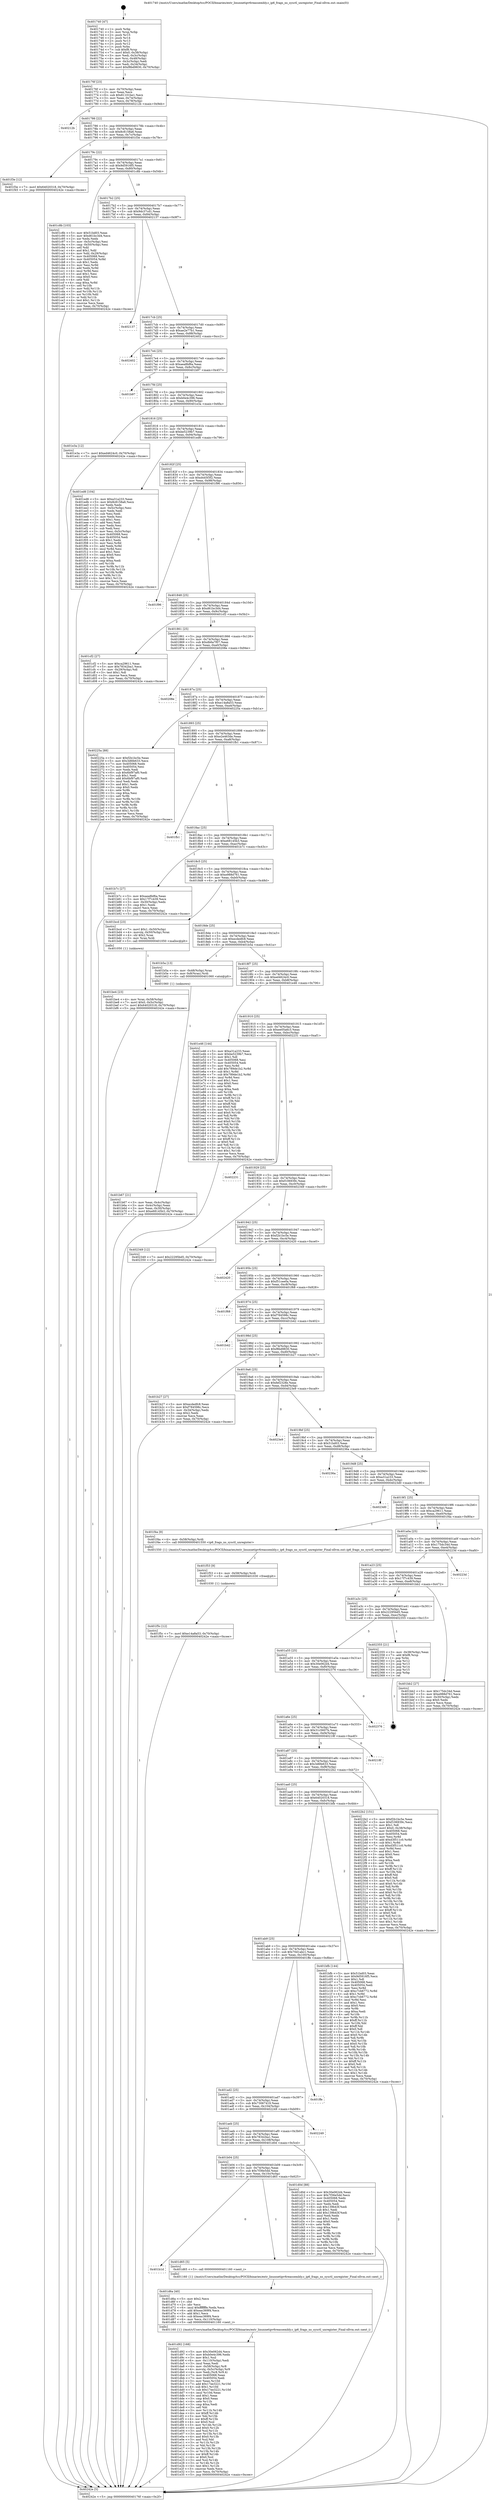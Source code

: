 digraph "0x401740" {
  label = "0x401740 (/mnt/c/Users/mathe/Desktop/tcc/POCII/binaries/extr_linuxnetipv6reassembly.c_ip6_frags_ns_sysctl_unregister_Final-ollvm.out::main(0))"
  labelloc = "t"
  node[shape=record]

  Entry [label="",width=0.3,height=0.3,shape=circle,fillcolor=black,style=filled]
  "0x40176f" [label="{
     0x40176f [23]\l
     | [instrs]\l
     &nbsp;&nbsp;0x40176f \<+3\>: mov -0x70(%rbp),%eax\l
     &nbsp;&nbsp;0x401772 \<+2\>: mov %eax,%ecx\l
     &nbsp;&nbsp;0x401774 \<+6\>: sub $0x81101be1,%ecx\l
     &nbsp;&nbsp;0x40177a \<+3\>: mov %eax,-0x74(%rbp)\l
     &nbsp;&nbsp;0x40177d \<+3\>: mov %ecx,-0x78(%rbp)\l
     &nbsp;&nbsp;0x401780 \<+6\>: je 000000000040212b \<main+0x9eb\>\l
  }"]
  "0x40212b" [label="{
     0x40212b\l
  }", style=dashed]
  "0x401786" [label="{
     0x401786 [22]\l
     | [instrs]\l
     &nbsp;&nbsp;0x401786 \<+5\>: jmp 000000000040178b \<main+0x4b\>\l
     &nbsp;&nbsp;0x40178b \<+3\>: mov -0x74(%rbp),%eax\l
     &nbsp;&nbsp;0x40178e \<+5\>: sub $0x8c8158a6,%eax\l
     &nbsp;&nbsp;0x401793 \<+3\>: mov %eax,-0x7c(%rbp)\l
     &nbsp;&nbsp;0x401796 \<+6\>: je 0000000000401f3e \<main+0x7fe\>\l
  }"]
  Exit [label="",width=0.3,height=0.3,shape=circle,fillcolor=black,style=filled,peripheries=2]
  "0x401f3e" [label="{
     0x401f3e [12]\l
     | [instrs]\l
     &nbsp;&nbsp;0x401f3e \<+7\>: movl $0x64020318,-0x70(%rbp)\l
     &nbsp;&nbsp;0x401f45 \<+5\>: jmp 000000000040242e \<main+0xcee\>\l
  }"]
  "0x40179c" [label="{
     0x40179c [22]\l
     | [instrs]\l
     &nbsp;&nbsp;0x40179c \<+5\>: jmp 00000000004017a1 \<main+0x61\>\l
     &nbsp;&nbsp;0x4017a1 \<+3\>: mov -0x74(%rbp),%eax\l
     &nbsp;&nbsp;0x4017a4 \<+5\>: sub $0x9d5916f5,%eax\l
     &nbsp;&nbsp;0x4017a9 \<+3\>: mov %eax,-0x80(%rbp)\l
     &nbsp;&nbsp;0x4017ac \<+6\>: je 0000000000401c8b \<main+0x54b\>\l
  }"]
  "0x401f5c" [label="{
     0x401f5c [12]\l
     | [instrs]\l
     &nbsp;&nbsp;0x401f5c \<+7\>: movl $0xe14a8a53,-0x70(%rbp)\l
     &nbsp;&nbsp;0x401f63 \<+5\>: jmp 000000000040242e \<main+0xcee\>\l
  }"]
  "0x401c8b" [label="{
     0x401c8b [103]\l
     | [instrs]\l
     &nbsp;&nbsp;0x401c8b \<+5\>: mov $0x51bd03,%eax\l
     &nbsp;&nbsp;0x401c90 \<+5\>: mov $0xd61bc3d4,%ecx\l
     &nbsp;&nbsp;0x401c95 \<+2\>: xor %edx,%edx\l
     &nbsp;&nbsp;0x401c97 \<+3\>: mov -0x5c(%rbp),%esi\l
     &nbsp;&nbsp;0x401c9a \<+3\>: cmp -0x50(%rbp),%esi\l
     &nbsp;&nbsp;0x401c9d \<+4\>: setl %dil\l
     &nbsp;&nbsp;0x401ca1 \<+4\>: and $0x1,%dil\l
     &nbsp;&nbsp;0x401ca5 \<+4\>: mov %dil,-0x29(%rbp)\l
     &nbsp;&nbsp;0x401ca9 \<+7\>: mov 0x405068,%esi\l
     &nbsp;&nbsp;0x401cb0 \<+8\>: mov 0x405054,%r8d\l
     &nbsp;&nbsp;0x401cb8 \<+3\>: sub $0x1,%edx\l
     &nbsp;&nbsp;0x401cbb \<+3\>: mov %esi,%r9d\l
     &nbsp;&nbsp;0x401cbe \<+3\>: add %edx,%r9d\l
     &nbsp;&nbsp;0x401cc1 \<+4\>: imul %r9d,%esi\l
     &nbsp;&nbsp;0x401cc5 \<+3\>: and $0x1,%esi\l
     &nbsp;&nbsp;0x401cc8 \<+3\>: cmp $0x0,%esi\l
     &nbsp;&nbsp;0x401ccb \<+4\>: sete %dil\l
     &nbsp;&nbsp;0x401ccf \<+4\>: cmp $0xa,%r8d\l
     &nbsp;&nbsp;0x401cd3 \<+4\>: setl %r10b\l
     &nbsp;&nbsp;0x401cd7 \<+3\>: mov %dil,%r11b\l
     &nbsp;&nbsp;0x401cda \<+3\>: and %r10b,%r11b\l
     &nbsp;&nbsp;0x401cdd \<+3\>: xor %r10b,%dil\l
     &nbsp;&nbsp;0x401ce0 \<+3\>: or %dil,%r11b\l
     &nbsp;&nbsp;0x401ce3 \<+4\>: test $0x1,%r11b\l
     &nbsp;&nbsp;0x401ce7 \<+3\>: cmovne %ecx,%eax\l
     &nbsp;&nbsp;0x401cea \<+3\>: mov %eax,-0x70(%rbp)\l
     &nbsp;&nbsp;0x401ced \<+5\>: jmp 000000000040242e \<main+0xcee\>\l
  }"]
  "0x4017b2" [label="{
     0x4017b2 [25]\l
     | [instrs]\l
     &nbsp;&nbsp;0x4017b2 \<+5\>: jmp 00000000004017b7 \<main+0x77\>\l
     &nbsp;&nbsp;0x4017b7 \<+3\>: mov -0x74(%rbp),%eax\l
     &nbsp;&nbsp;0x4017ba \<+5\>: sub $0x9dc37cd1,%eax\l
     &nbsp;&nbsp;0x4017bf \<+6\>: mov %eax,-0x84(%rbp)\l
     &nbsp;&nbsp;0x4017c5 \<+6\>: je 0000000000402137 \<main+0x9f7\>\l
  }"]
  "0x401f53" [label="{
     0x401f53 [9]\l
     | [instrs]\l
     &nbsp;&nbsp;0x401f53 \<+4\>: mov -0x58(%rbp),%rdi\l
     &nbsp;&nbsp;0x401f57 \<+5\>: call 0000000000401030 \<free@plt\>\l
     | [calls]\l
     &nbsp;&nbsp;0x401030 \{1\} (unknown)\l
  }"]
  "0x402137" [label="{
     0x402137\l
  }", style=dashed]
  "0x4017cb" [label="{
     0x4017cb [25]\l
     | [instrs]\l
     &nbsp;&nbsp;0x4017cb \<+5\>: jmp 00000000004017d0 \<main+0x90\>\l
     &nbsp;&nbsp;0x4017d0 \<+3\>: mov -0x74(%rbp),%eax\l
     &nbsp;&nbsp;0x4017d3 \<+5\>: sub $0xae2e77b1,%eax\l
     &nbsp;&nbsp;0x4017d8 \<+6\>: mov %eax,-0x88(%rbp)\l
     &nbsp;&nbsp;0x4017de \<+6\>: je 0000000000402402 \<main+0xcc2\>\l
  }"]
  "0x401d92" [label="{
     0x401d92 [168]\l
     | [instrs]\l
     &nbsp;&nbsp;0x401d92 \<+5\>: mov $0x30e062d4,%ecx\l
     &nbsp;&nbsp;0x401d97 \<+5\>: mov $0xb0e4c396,%edx\l
     &nbsp;&nbsp;0x401d9c \<+3\>: mov $0x1,%sil\l
     &nbsp;&nbsp;0x401d9f \<+6\>: mov -0x110(%rbp),%edi\l
     &nbsp;&nbsp;0x401da5 \<+3\>: imul %eax,%edi\l
     &nbsp;&nbsp;0x401da8 \<+4\>: mov -0x58(%rbp),%r8\l
     &nbsp;&nbsp;0x401dac \<+4\>: movslq -0x5c(%rbp),%r9\l
     &nbsp;&nbsp;0x401db0 \<+4\>: mov %edi,(%r8,%r9,4)\l
     &nbsp;&nbsp;0x401db4 \<+7\>: mov 0x405068,%eax\l
     &nbsp;&nbsp;0x401dbb \<+7\>: mov 0x405054,%edi\l
     &nbsp;&nbsp;0x401dc2 \<+3\>: mov %eax,%r10d\l
     &nbsp;&nbsp;0x401dc5 \<+7\>: add $0x17ee3221,%r10d\l
     &nbsp;&nbsp;0x401dcc \<+4\>: sub $0x1,%r10d\l
     &nbsp;&nbsp;0x401dd0 \<+7\>: sub $0x17ee3221,%r10d\l
     &nbsp;&nbsp;0x401dd7 \<+4\>: imul %r10d,%eax\l
     &nbsp;&nbsp;0x401ddb \<+3\>: and $0x1,%eax\l
     &nbsp;&nbsp;0x401dde \<+3\>: cmp $0x0,%eax\l
     &nbsp;&nbsp;0x401de1 \<+4\>: sete %r11b\l
     &nbsp;&nbsp;0x401de5 \<+3\>: cmp $0xa,%edi\l
     &nbsp;&nbsp;0x401de8 \<+3\>: setl %bl\l
     &nbsp;&nbsp;0x401deb \<+3\>: mov %r11b,%r14b\l
     &nbsp;&nbsp;0x401dee \<+4\>: xor $0xff,%r14b\l
     &nbsp;&nbsp;0x401df2 \<+3\>: mov %bl,%r15b\l
     &nbsp;&nbsp;0x401df5 \<+4\>: xor $0xff,%r15b\l
     &nbsp;&nbsp;0x401df9 \<+4\>: xor $0x0,%sil\l
     &nbsp;&nbsp;0x401dfd \<+3\>: mov %r14b,%r12b\l
     &nbsp;&nbsp;0x401e00 \<+4\>: and $0x0,%r12b\l
     &nbsp;&nbsp;0x401e04 \<+3\>: and %sil,%r11b\l
     &nbsp;&nbsp;0x401e07 \<+3\>: mov %r15b,%r13b\l
     &nbsp;&nbsp;0x401e0a \<+4\>: and $0x0,%r13b\l
     &nbsp;&nbsp;0x401e0e \<+3\>: and %sil,%bl\l
     &nbsp;&nbsp;0x401e11 \<+3\>: or %r11b,%r12b\l
     &nbsp;&nbsp;0x401e14 \<+3\>: or %bl,%r13b\l
     &nbsp;&nbsp;0x401e17 \<+3\>: xor %r13b,%r12b\l
     &nbsp;&nbsp;0x401e1a \<+3\>: or %r15b,%r14b\l
     &nbsp;&nbsp;0x401e1d \<+4\>: xor $0xff,%r14b\l
     &nbsp;&nbsp;0x401e21 \<+4\>: or $0x0,%sil\l
     &nbsp;&nbsp;0x401e25 \<+3\>: and %sil,%r14b\l
     &nbsp;&nbsp;0x401e28 \<+3\>: or %r14b,%r12b\l
     &nbsp;&nbsp;0x401e2b \<+4\>: test $0x1,%r12b\l
     &nbsp;&nbsp;0x401e2f \<+3\>: cmovne %edx,%ecx\l
     &nbsp;&nbsp;0x401e32 \<+3\>: mov %ecx,-0x70(%rbp)\l
     &nbsp;&nbsp;0x401e35 \<+5\>: jmp 000000000040242e \<main+0xcee\>\l
  }"]
  "0x402402" [label="{
     0x402402\l
  }", style=dashed]
  "0x4017e4" [label="{
     0x4017e4 [25]\l
     | [instrs]\l
     &nbsp;&nbsp;0x4017e4 \<+5\>: jmp 00000000004017e9 \<main+0xa9\>\l
     &nbsp;&nbsp;0x4017e9 \<+3\>: mov -0x74(%rbp),%eax\l
     &nbsp;&nbsp;0x4017ec \<+5\>: sub $0xaea8bf6a,%eax\l
     &nbsp;&nbsp;0x4017f1 \<+6\>: mov %eax,-0x8c(%rbp)\l
     &nbsp;&nbsp;0x4017f7 \<+6\>: je 0000000000401b97 \<main+0x457\>\l
  }"]
  "0x401d6a" [label="{
     0x401d6a [40]\l
     | [instrs]\l
     &nbsp;&nbsp;0x401d6a \<+5\>: mov $0x2,%ecx\l
     &nbsp;&nbsp;0x401d6f \<+1\>: cltd\l
     &nbsp;&nbsp;0x401d70 \<+2\>: idiv %ecx\l
     &nbsp;&nbsp;0x401d72 \<+6\>: imul $0xfffffffe,%edx,%ecx\l
     &nbsp;&nbsp;0x401d78 \<+6\>: add $0xeac369f4,%ecx\l
     &nbsp;&nbsp;0x401d7e \<+3\>: add $0x1,%ecx\l
     &nbsp;&nbsp;0x401d81 \<+6\>: sub $0xeac369f4,%ecx\l
     &nbsp;&nbsp;0x401d87 \<+6\>: mov %ecx,-0x110(%rbp)\l
     &nbsp;&nbsp;0x401d8d \<+5\>: call 0000000000401160 \<next_i\>\l
     | [calls]\l
     &nbsp;&nbsp;0x401160 \{1\} (/mnt/c/Users/mathe/Desktop/tcc/POCII/binaries/extr_linuxnetipv6reassembly.c_ip6_frags_ns_sysctl_unregister_Final-ollvm.out::next_i)\l
  }"]
  "0x401b97" [label="{
     0x401b97\l
  }", style=dashed]
  "0x4017fd" [label="{
     0x4017fd [25]\l
     | [instrs]\l
     &nbsp;&nbsp;0x4017fd \<+5\>: jmp 0000000000401802 \<main+0xc2\>\l
     &nbsp;&nbsp;0x401802 \<+3\>: mov -0x74(%rbp),%eax\l
     &nbsp;&nbsp;0x401805 \<+5\>: sub $0xb0e4c396,%eax\l
     &nbsp;&nbsp;0x40180a \<+6\>: mov %eax,-0x90(%rbp)\l
     &nbsp;&nbsp;0x401810 \<+6\>: je 0000000000401e3a \<main+0x6fa\>\l
  }"]
  "0x401b1d" [label="{
     0x401b1d\l
  }", style=dashed]
  "0x401e3a" [label="{
     0x401e3a [12]\l
     | [instrs]\l
     &nbsp;&nbsp;0x401e3a \<+7\>: movl $0xed4624c0,-0x70(%rbp)\l
     &nbsp;&nbsp;0x401e41 \<+5\>: jmp 000000000040242e \<main+0xcee\>\l
  }"]
  "0x401816" [label="{
     0x401816 [25]\l
     | [instrs]\l
     &nbsp;&nbsp;0x401816 \<+5\>: jmp 000000000040181b \<main+0xdb\>\l
     &nbsp;&nbsp;0x40181b \<+3\>: mov -0x74(%rbp),%eax\l
     &nbsp;&nbsp;0x40181e \<+5\>: sub $0xbe5239b7,%eax\l
     &nbsp;&nbsp;0x401823 \<+6\>: mov %eax,-0x94(%rbp)\l
     &nbsp;&nbsp;0x401829 \<+6\>: je 0000000000401ed6 \<main+0x796\>\l
  }"]
  "0x401d65" [label="{
     0x401d65 [5]\l
     | [instrs]\l
     &nbsp;&nbsp;0x401d65 \<+5\>: call 0000000000401160 \<next_i\>\l
     | [calls]\l
     &nbsp;&nbsp;0x401160 \{1\} (/mnt/c/Users/mathe/Desktop/tcc/POCII/binaries/extr_linuxnetipv6reassembly.c_ip6_frags_ns_sysctl_unregister_Final-ollvm.out::next_i)\l
  }"]
  "0x401ed6" [label="{
     0x401ed6 [104]\l
     | [instrs]\l
     &nbsp;&nbsp;0x401ed6 \<+5\>: mov $0xa31a233,%eax\l
     &nbsp;&nbsp;0x401edb \<+5\>: mov $0x8c8158a6,%ecx\l
     &nbsp;&nbsp;0x401ee0 \<+2\>: xor %edx,%edx\l
     &nbsp;&nbsp;0x401ee2 \<+3\>: mov -0x5c(%rbp),%esi\l
     &nbsp;&nbsp;0x401ee5 \<+2\>: mov %edx,%edi\l
     &nbsp;&nbsp;0x401ee7 \<+2\>: sub %esi,%edi\l
     &nbsp;&nbsp;0x401ee9 \<+2\>: mov %edx,%esi\l
     &nbsp;&nbsp;0x401eeb \<+3\>: sub $0x1,%esi\l
     &nbsp;&nbsp;0x401eee \<+2\>: add %esi,%edi\l
     &nbsp;&nbsp;0x401ef0 \<+2\>: mov %edx,%esi\l
     &nbsp;&nbsp;0x401ef2 \<+2\>: sub %edi,%esi\l
     &nbsp;&nbsp;0x401ef4 \<+3\>: mov %esi,-0x5c(%rbp)\l
     &nbsp;&nbsp;0x401ef7 \<+7\>: mov 0x405068,%esi\l
     &nbsp;&nbsp;0x401efe \<+7\>: mov 0x405054,%edi\l
     &nbsp;&nbsp;0x401f05 \<+3\>: sub $0x1,%edx\l
     &nbsp;&nbsp;0x401f08 \<+3\>: mov %esi,%r8d\l
     &nbsp;&nbsp;0x401f0b \<+3\>: add %edx,%r8d\l
     &nbsp;&nbsp;0x401f0e \<+4\>: imul %r8d,%esi\l
     &nbsp;&nbsp;0x401f12 \<+3\>: and $0x1,%esi\l
     &nbsp;&nbsp;0x401f15 \<+3\>: cmp $0x0,%esi\l
     &nbsp;&nbsp;0x401f18 \<+4\>: sete %r9b\l
     &nbsp;&nbsp;0x401f1c \<+3\>: cmp $0xa,%edi\l
     &nbsp;&nbsp;0x401f1f \<+4\>: setl %r10b\l
     &nbsp;&nbsp;0x401f23 \<+3\>: mov %r9b,%r11b\l
     &nbsp;&nbsp;0x401f26 \<+3\>: and %r10b,%r11b\l
     &nbsp;&nbsp;0x401f29 \<+3\>: xor %r10b,%r9b\l
     &nbsp;&nbsp;0x401f2c \<+3\>: or %r9b,%r11b\l
     &nbsp;&nbsp;0x401f2f \<+4\>: test $0x1,%r11b\l
     &nbsp;&nbsp;0x401f33 \<+3\>: cmovne %ecx,%eax\l
     &nbsp;&nbsp;0x401f36 \<+3\>: mov %eax,-0x70(%rbp)\l
     &nbsp;&nbsp;0x401f39 \<+5\>: jmp 000000000040242e \<main+0xcee\>\l
  }"]
  "0x40182f" [label="{
     0x40182f [25]\l
     | [instrs]\l
     &nbsp;&nbsp;0x40182f \<+5\>: jmp 0000000000401834 \<main+0xf4\>\l
     &nbsp;&nbsp;0x401834 \<+3\>: mov -0x74(%rbp),%eax\l
     &nbsp;&nbsp;0x401837 \<+5\>: sub $0xd445f3f2,%eax\l
     &nbsp;&nbsp;0x40183c \<+6\>: mov %eax,-0x98(%rbp)\l
     &nbsp;&nbsp;0x401842 \<+6\>: je 0000000000401f96 \<main+0x856\>\l
  }"]
  "0x401b04" [label="{
     0x401b04 [25]\l
     | [instrs]\l
     &nbsp;&nbsp;0x401b04 \<+5\>: jmp 0000000000401b09 \<main+0x3c9\>\l
     &nbsp;&nbsp;0x401b09 \<+3\>: mov -0x74(%rbp),%eax\l
     &nbsp;&nbsp;0x401b0c \<+5\>: sub $0x7f36e5dd,%eax\l
     &nbsp;&nbsp;0x401b11 \<+6\>: mov %eax,-0x10c(%rbp)\l
     &nbsp;&nbsp;0x401b17 \<+6\>: je 0000000000401d65 \<main+0x625\>\l
  }"]
  "0x401f96" [label="{
     0x401f96\l
  }", style=dashed]
  "0x401848" [label="{
     0x401848 [25]\l
     | [instrs]\l
     &nbsp;&nbsp;0x401848 \<+5\>: jmp 000000000040184d \<main+0x10d\>\l
     &nbsp;&nbsp;0x40184d \<+3\>: mov -0x74(%rbp),%eax\l
     &nbsp;&nbsp;0x401850 \<+5\>: sub $0xd61bc3d4,%eax\l
     &nbsp;&nbsp;0x401855 \<+6\>: mov %eax,-0x9c(%rbp)\l
     &nbsp;&nbsp;0x40185b \<+6\>: je 0000000000401cf2 \<main+0x5b2\>\l
  }"]
  "0x401d0d" [label="{
     0x401d0d [88]\l
     | [instrs]\l
     &nbsp;&nbsp;0x401d0d \<+5\>: mov $0x30e062d4,%eax\l
     &nbsp;&nbsp;0x401d12 \<+5\>: mov $0x7f36e5dd,%ecx\l
     &nbsp;&nbsp;0x401d17 \<+7\>: mov 0x405068,%edx\l
     &nbsp;&nbsp;0x401d1e \<+7\>: mov 0x405054,%esi\l
     &nbsp;&nbsp;0x401d25 \<+2\>: mov %edx,%edi\l
     &nbsp;&nbsp;0x401d27 \<+6\>: sub $0x139b43f,%edi\l
     &nbsp;&nbsp;0x401d2d \<+3\>: sub $0x1,%edi\l
     &nbsp;&nbsp;0x401d30 \<+6\>: add $0x139b43f,%edi\l
     &nbsp;&nbsp;0x401d36 \<+3\>: imul %edi,%edx\l
     &nbsp;&nbsp;0x401d39 \<+3\>: and $0x1,%edx\l
     &nbsp;&nbsp;0x401d3c \<+3\>: cmp $0x0,%edx\l
     &nbsp;&nbsp;0x401d3f \<+4\>: sete %r8b\l
     &nbsp;&nbsp;0x401d43 \<+3\>: cmp $0xa,%esi\l
     &nbsp;&nbsp;0x401d46 \<+4\>: setl %r9b\l
     &nbsp;&nbsp;0x401d4a \<+3\>: mov %r8b,%r10b\l
     &nbsp;&nbsp;0x401d4d \<+3\>: and %r9b,%r10b\l
     &nbsp;&nbsp;0x401d50 \<+3\>: xor %r9b,%r8b\l
     &nbsp;&nbsp;0x401d53 \<+3\>: or %r8b,%r10b\l
     &nbsp;&nbsp;0x401d56 \<+4\>: test $0x1,%r10b\l
     &nbsp;&nbsp;0x401d5a \<+3\>: cmovne %ecx,%eax\l
     &nbsp;&nbsp;0x401d5d \<+3\>: mov %eax,-0x70(%rbp)\l
     &nbsp;&nbsp;0x401d60 \<+5\>: jmp 000000000040242e \<main+0xcee\>\l
  }"]
  "0x401cf2" [label="{
     0x401cf2 [27]\l
     | [instrs]\l
     &nbsp;&nbsp;0x401cf2 \<+5\>: mov $0xca29611,%eax\l
     &nbsp;&nbsp;0x401cf7 \<+5\>: mov $0x78342ba1,%ecx\l
     &nbsp;&nbsp;0x401cfc \<+3\>: mov -0x29(%rbp),%dl\l
     &nbsp;&nbsp;0x401cff \<+3\>: test $0x1,%dl\l
     &nbsp;&nbsp;0x401d02 \<+3\>: cmovne %ecx,%eax\l
     &nbsp;&nbsp;0x401d05 \<+3\>: mov %eax,-0x70(%rbp)\l
     &nbsp;&nbsp;0x401d08 \<+5\>: jmp 000000000040242e \<main+0xcee\>\l
  }"]
  "0x401861" [label="{
     0x401861 [25]\l
     | [instrs]\l
     &nbsp;&nbsp;0x401861 \<+5\>: jmp 0000000000401866 \<main+0x126\>\l
     &nbsp;&nbsp;0x401866 \<+3\>: mov -0x74(%rbp),%eax\l
     &nbsp;&nbsp;0x401869 \<+5\>: sub $0xdb6a7f07,%eax\l
     &nbsp;&nbsp;0x40186e \<+6\>: mov %eax,-0xa0(%rbp)\l
     &nbsp;&nbsp;0x401874 \<+6\>: je 000000000040208e \<main+0x94e\>\l
  }"]
  "0x401aeb" [label="{
     0x401aeb [25]\l
     | [instrs]\l
     &nbsp;&nbsp;0x401aeb \<+5\>: jmp 0000000000401af0 \<main+0x3b0\>\l
     &nbsp;&nbsp;0x401af0 \<+3\>: mov -0x74(%rbp),%eax\l
     &nbsp;&nbsp;0x401af3 \<+5\>: sub $0x78342ba1,%eax\l
     &nbsp;&nbsp;0x401af8 \<+6\>: mov %eax,-0x108(%rbp)\l
     &nbsp;&nbsp;0x401afe \<+6\>: je 0000000000401d0d \<main+0x5cd\>\l
  }"]
  "0x40208e" [label="{
     0x40208e\l
  }", style=dashed]
  "0x40187a" [label="{
     0x40187a [25]\l
     | [instrs]\l
     &nbsp;&nbsp;0x40187a \<+5\>: jmp 000000000040187f \<main+0x13f\>\l
     &nbsp;&nbsp;0x40187f \<+3\>: mov -0x74(%rbp),%eax\l
     &nbsp;&nbsp;0x401882 \<+5\>: sub $0xe14a8a53,%eax\l
     &nbsp;&nbsp;0x401887 \<+6\>: mov %eax,-0xa4(%rbp)\l
     &nbsp;&nbsp;0x40188d \<+6\>: je 000000000040225a \<main+0xb1a\>\l
  }"]
  "0x402249" [label="{
     0x402249\l
  }", style=dashed]
  "0x40225a" [label="{
     0x40225a [88]\l
     | [instrs]\l
     &nbsp;&nbsp;0x40225a \<+5\>: mov $0xf2b1bc5e,%eax\l
     &nbsp;&nbsp;0x40225f \<+5\>: mov $0x3d6fe633,%ecx\l
     &nbsp;&nbsp;0x402264 \<+7\>: mov 0x405068,%edx\l
     &nbsp;&nbsp;0x40226b \<+7\>: mov 0x405054,%esi\l
     &nbsp;&nbsp;0x402272 \<+2\>: mov %edx,%edi\l
     &nbsp;&nbsp;0x402274 \<+6\>: sub $0x6bf97af0,%edi\l
     &nbsp;&nbsp;0x40227a \<+3\>: sub $0x1,%edi\l
     &nbsp;&nbsp;0x40227d \<+6\>: add $0x6bf97af0,%edi\l
     &nbsp;&nbsp;0x402283 \<+3\>: imul %edi,%edx\l
     &nbsp;&nbsp;0x402286 \<+3\>: and $0x1,%edx\l
     &nbsp;&nbsp;0x402289 \<+3\>: cmp $0x0,%edx\l
     &nbsp;&nbsp;0x40228c \<+4\>: sete %r8b\l
     &nbsp;&nbsp;0x402290 \<+3\>: cmp $0xa,%esi\l
     &nbsp;&nbsp;0x402293 \<+4\>: setl %r9b\l
     &nbsp;&nbsp;0x402297 \<+3\>: mov %r8b,%r10b\l
     &nbsp;&nbsp;0x40229a \<+3\>: and %r9b,%r10b\l
     &nbsp;&nbsp;0x40229d \<+3\>: xor %r9b,%r8b\l
     &nbsp;&nbsp;0x4022a0 \<+3\>: or %r8b,%r10b\l
     &nbsp;&nbsp;0x4022a3 \<+4\>: test $0x1,%r10b\l
     &nbsp;&nbsp;0x4022a7 \<+3\>: cmovne %ecx,%eax\l
     &nbsp;&nbsp;0x4022aa \<+3\>: mov %eax,-0x70(%rbp)\l
     &nbsp;&nbsp;0x4022ad \<+5\>: jmp 000000000040242e \<main+0xcee\>\l
  }"]
  "0x401893" [label="{
     0x401893 [25]\l
     | [instrs]\l
     &nbsp;&nbsp;0x401893 \<+5\>: jmp 0000000000401898 \<main+0x158\>\l
     &nbsp;&nbsp;0x401898 \<+3\>: mov -0x74(%rbp),%eax\l
     &nbsp;&nbsp;0x40189b \<+5\>: sub $0xe2e463de,%eax\l
     &nbsp;&nbsp;0x4018a0 \<+6\>: mov %eax,-0xa8(%rbp)\l
     &nbsp;&nbsp;0x4018a6 \<+6\>: je 0000000000401fb1 \<main+0x871\>\l
  }"]
  "0x401ad2" [label="{
     0x401ad2 [25]\l
     | [instrs]\l
     &nbsp;&nbsp;0x401ad2 \<+5\>: jmp 0000000000401ad7 \<main+0x397\>\l
     &nbsp;&nbsp;0x401ad7 \<+3\>: mov -0x74(%rbp),%eax\l
     &nbsp;&nbsp;0x401ada \<+5\>: sub $0x73067419,%eax\l
     &nbsp;&nbsp;0x401adf \<+6\>: mov %eax,-0x104(%rbp)\l
     &nbsp;&nbsp;0x401ae5 \<+6\>: je 0000000000402249 \<main+0xb09\>\l
  }"]
  "0x401fb1" [label="{
     0x401fb1\l
  }", style=dashed]
  "0x4018ac" [label="{
     0x4018ac [25]\l
     | [instrs]\l
     &nbsp;&nbsp;0x4018ac \<+5\>: jmp 00000000004018b1 \<main+0x171\>\l
     &nbsp;&nbsp;0x4018b1 \<+3\>: mov -0x74(%rbp),%eax\l
     &nbsp;&nbsp;0x4018b4 \<+5\>: sub $0xe68145b3,%eax\l
     &nbsp;&nbsp;0x4018b9 \<+6\>: mov %eax,-0xac(%rbp)\l
     &nbsp;&nbsp;0x4018bf \<+6\>: je 0000000000401b7c \<main+0x43c\>\l
  }"]
  "0x401ffe" [label="{
     0x401ffe\l
  }", style=dashed]
  "0x401b7c" [label="{
     0x401b7c [27]\l
     | [instrs]\l
     &nbsp;&nbsp;0x401b7c \<+5\>: mov $0xaea8bf6a,%eax\l
     &nbsp;&nbsp;0x401b81 \<+5\>: mov $0x17f7c439,%ecx\l
     &nbsp;&nbsp;0x401b86 \<+3\>: mov -0x30(%rbp),%edx\l
     &nbsp;&nbsp;0x401b89 \<+3\>: cmp $0x1,%edx\l
     &nbsp;&nbsp;0x401b8c \<+3\>: cmovl %ecx,%eax\l
     &nbsp;&nbsp;0x401b8f \<+3\>: mov %eax,-0x70(%rbp)\l
     &nbsp;&nbsp;0x401b92 \<+5\>: jmp 000000000040242e \<main+0xcee\>\l
  }"]
  "0x4018c5" [label="{
     0x4018c5 [25]\l
     | [instrs]\l
     &nbsp;&nbsp;0x4018c5 \<+5\>: jmp 00000000004018ca \<main+0x18a\>\l
     &nbsp;&nbsp;0x4018ca \<+3\>: mov -0x74(%rbp),%eax\l
     &nbsp;&nbsp;0x4018cd \<+5\>: sub $0xe988d761,%eax\l
     &nbsp;&nbsp;0x4018d2 \<+6\>: mov %eax,-0xb0(%rbp)\l
     &nbsp;&nbsp;0x4018d8 \<+6\>: je 0000000000401bcd \<main+0x48d\>\l
  }"]
  "0x401ab9" [label="{
     0x401ab9 [25]\l
     | [instrs]\l
     &nbsp;&nbsp;0x401ab9 \<+5\>: jmp 0000000000401abe \<main+0x37e\>\l
     &nbsp;&nbsp;0x401abe \<+3\>: mov -0x74(%rbp),%eax\l
     &nbsp;&nbsp;0x401ac1 \<+5\>: sub $0x70d1abc1,%eax\l
     &nbsp;&nbsp;0x401ac6 \<+6\>: mov %eax,-0x100(%rbp)\l
     &nbsp;&nbsp;0x401acc \<+6\>: je 0000000000401ffe \<main+0x8be\>\l
  }"]
  "0x401bcd" [label="{
     0x401bcd [23]\l
     | [instrs]\l
     &nbsp;&nbsp;0x401bcd \<+7\>: movl $0x1,-0x50(%rbp)\l
     &nbsp;&nbsp;0x401bd4 \<+4\>: movslq -0x50(%rbp),%rax\l
     &nbsp;&nbsp;0x401bd8 \<+4\>: shl $0x2,%rax\l
     &nbsp;&nbsp;0x401bdc \<+3\>: mov %rax,%rdi\l
     &nbsp;&nbsp;0x401bdf \<+5\>: call 0000000000401050 \<malloc@plt\>\l
     | [calls]\l
     &nbsp;&nbsp;0x401050 \{1\} (unknown)\l
  }"]
  "0x4018de" [label="{
     0x4018de [25]\l
     | [instrs]\l
     &nbsp;&nbsp;0x4018de \<+5\>: jmp 00000000004018e3 \<main+0x1a3\>\l
     &nbsp;&nbsp;0x4018e3 \<+3\>: mov -0x74(%rbp),%eax\l
     &nbsp;&nbsp;0x4018e6 \<+5\>: sub $0xecdedfc8,%eax\l
     &nbsp;&nbsp;0x4018eb \<+6\>: mov %eax,-0xb4(%rbp)\l
     &nbsp;&nbsp;0x4018f1 \<+6\>: je 0000000000401b5a \<main+0x41a\>\l
  }"]
  "0x401bfb" [label="{
     0x401bfb [144]\l
     | [instrs]\l
     &nbsp;&nbsp;0x401bfb \<+5\>: mov $0x51bd03,%eax\l
     &nbsp;&nbsp;0x401c00 \<+5\>: mov $0x9d5916f5,%ecx\l
     &nbsp;&nbsp;0x401c05 \<+2\>: mov $0x1,%dl\l
     &nbsp;&nbsp;0x401c07 \<+7\>: mov 0x405068,%esi\l
     &nbsp;&nbsp;0x401c0e \<+7\>: mov 0x405054,%edi\l
     &nbsp;&nbsp;0x401c15 \<+3\>: mov %esi,%r8d\l
     &nbsp;&nbsp;0x401c18 \<+7\>: add $0xc7cb6772,%r8d\l
     &nbsp;&nbsp;0x401c1f \<+4\>: sub $0x1,%r8d\l
     &nbsp;&nbsp;0x401c23 \<+7\>: sub $0xc7cb6772,%r8d\l
     &nbsp;&nbsp;0x401c2a \<+4\>: imul %r8d,%esi\l
     &nbsp;&nbsp;0x401c2e \<+3\>: and $0x1,%esi\l
     &nbsp;&nbsp;0x401c31 \<+3\>: cmp $0x0,%esi\l
     &nbsp;&nbsp;0x401c34 \<+4\>: sete %r9b\l
     &nbsp;&nbsp;0x401c38 \<+3\>: cmp $0xa,%edi\l
     &nbsp;&nbsp;0x401c3b \<+4\>: setl %r10b\l
     &nbsp;&nbsp;0x401c3f \<+3\>: mov %r9b,%r11b\l
     &nbsp;&nbsp;0x401c42 \<+4\>: xor $0xff,%r11b\l
     &nbsp;&nbsp;0x401c46 \<+3\>: mov %r10b,%bl\l
     &nbsp;&nbsp;0x401c49 \<+3\>: xor $0xff,%bl\l
     &nbsp;&nbsp;0x401c4c \<+3\>: xor $0x0,%dl\l
     &nbsp;&nbsp;0x401c4f \<+3\>: mov %r11b,%r14b\l
     &nbsp;&nbsp;0x401c52 \<+4\>: and $0x0,%r14b\l
     &nbsp;&nbsp;0x401c56 \<+3\>: and %dl,%r9b\l
     &nbsp;&nbsp;0x401c59 \<+3\>: mov %bl,%r15b\l
     &nbsp;&nbsp;0x401c5c \<+4\>: and $0x0,%r15b\l
     &nbsp;&nbsp;0x401c60 \<+3\>: and %dl,%r10b\l
     &nbsp;&nbsp;0x401c63 \<+3\>: or %r9b,%r14b\l
     &nbsp;&nbsp;0x401c66 \<+3\>: or %r10b,%r15b\l
     &nbsp;&nbsp;0x401c69 \<+3\>: xor %r15b,%r14b\l
     &nbsp;&nbsp;0x401c6c \<+3\>: or %bl,%r11b\l
     &nbsp;&nbsp;0x401c6f \<+4\>: xor $0xff,%r11b\l
     &nbsp;&nbsp;0x401c73 \<+3\>: or $0x0,%dl\l
     &nbsp;&nbsp;0x401c76 \<+3\>: and %dl,%r11b\l
     &nbsp;&nbsp;0x401c79 \<+3\>: or %r11b,%r14b\l
     &nbsp;&nbsp;0x401c7c \<+4\>: test $0x1,%r14b\l
     &nbsp;&nbsp;0x401c80 \<+3\>: cmovne %ecx,%eax\l
     &nbsp;&nbsp;0x401c83 \<+3\>: mov %eax,-0x70(%rbp)\l
     &nbsp;&nbsp;0x401c86 \<+5\>: jmp 000000000040242e \<main+0xcee\>\l
  }"]
  "0x401b5a" [label="{
     0x401b5a [13]\l
     | [instrs]\l
     &nbsp;&nbsp;0x401b5a \<+4\>: mov -0x48(%rbp),%rax\l
     &nbsp;&nbsp;0x401b5e \<+4\>: mov 0x8(%rax),%rdi\l
     &nbsp;&nbsp;0x401b62 \<+5\>: call 0000000000401060 \<atoi@plt\>\l
     | [calls]\l
     &nbsp;&nbsp;0x401060 \{1\} (unknown)\l
  }"]
  "0x4018f7" [label="{
     0x4018f7 [25]\l
     | [instrs]\l
     &nbsp;&nbsp;0x4018f7 \<+5\>: jmp 00000000004018fc \<main+0x1bc\>\l
     &nbsp;&nbsp;0x4018fc \<+3\>: mov -0x74(%rbp),%eax\l
     &nbsp;&nbsp;0x4018ff \<+5\>: sub $0xed4624c0,%eax\l
     &nbsp;&nbsp;0x401904 \<+6\>: mov %eax,-0xb8(%rbp)\l
     &nbsp;&nbsp;0x40190a \<+6\>: je 0000000000401e46 \<main+0x706\>\l
  }"]
  "0x401aa0" [label="{
     0x401aa0 [25]\l
     | [instrs]\l
     &nbsp;&nbsp;0x401aa0 \<+5\>: jmp 0000000000401aa5 \<main+0x365\>\l
     &nbsp;&nbsp;0x401aa5 \<+3\>: mov -0x74(%rbp),%eax\l
     &nbsp;&nbsp;0x401aa8 \<+5\>: sub $0x64020318,%eax\l
     &nbsp;&nbsp;0x401aad \<+6\>: mov %eax,-0xfc(%rbp)\l
     &nbsp;&nbsp;0x401ab3 \<+6\>: je 0000000000401bfb \<main+0x4bb\>\l
  }"]
  "0x401e46" [label="{
     0x401e46 [144]\l
     | [instrs]\l
     &nbsp;&nbsp;0x401e46 \<+5\>: mov $0xa31a233,%eax\l
     &nbsp;&nbsp;0x401e4b \<+5\>: mov $0xbe5239b7,%ecx\l
     &nbsp;&nbsp;0x401e50 \<+2\>: mov $0x1,%dl\l
     &nbsp;&nbsp;0x401e52 \<+7\>: mov 0x405068,%esi\l
     &nbsp;&nbsp;0x401e59 \<+7\>: mov 0x405054,%edi\l
     &nbsp;&nbsp;0x401e60 \<+3\>: mov %esi,%r8d\l
     &nbsp;&nbsp;0x401e63 \<+7\>: add $0x789de1b2,%r8d\l
     &nbsp;&nbsp;0x401e6a \<+4\>: sub $0x1,%r8d\l
     &nbsp;&nbsp;0x401e6e \<+7\>: sub $0x789de1b2,%r8d\l
     &nbsp;&nbsp;0x401e75 \<+4\>: imul %r8d,%esi\l
     &nbsp;&nbsp;0x401e79 \<+3\>: and $0x1,%esi\l
     &nbsp;&nbsp;0x401e7c \<+3\>: cmp $0x0,%esi\l
     &nbsp;&nbsp;0x401e7f \<+4\>: sete %r9b\l
     &nbsp;&nbsp;0x401e83 \<+3\>: cmp $0xa,%edi\l
     &nbsp;&nbsp;0x401e86 \<+4\>: setl %r10b\l
     &nbsp;&nbsp;0x401e8a \<+3\>: mov %r9b,%r11b\l
     &nbsp;&nbsp;0x401e8d \<+4\>: xor $0xff,%r11b\l
     &nbsp;&nbsp;0x401e91 \<+3\>: mov %r10b,%bl\l
     &nbsp;&nbsp;0x401e94 \<+3\>: xor $0xff,%bl\l
     &nbsp;&nbsp;0x401e97 \<+3\>: xor $0x0,%dl\l
     &nbsp;&nbsp;0x401e9a \<+3\>: mov %r11b,%r14b\l
     &nbsp;&nbsp;0x401e9d \<+4\>: and $0x0,%r14b\l
     &nbsp;&nbsp;0x401ea1 \<+3\>: and %dl,%r9b\l
     &nbsp;&nbsp;0x401ea4 \<+3\>: mov %bl,%r15b\l
     &nbsp;&nbsp;0x401ea7 \<+4\>: and $0x0,%r15b\l
     &nbsp;&nbsp;0x401eab \<+3\>: and %dl,%r10b\l
     &nbsp;&nbsp;0x401eae \<+3\>: or %r9b,%r14b\l
     &nbsp;&nbsp;0x401eb1 \<+3\>: or %r10b,%r15b\l
     &nbsp;&nbsp;0x401eb4 \<+3\>: xor %r15b,%r14b\l
     &nbsp;&nbsp;0x401eb7 \<+3\>: or %bl,%r11b\l
     &nbsp;&nbsp;0x401eba \<+4\>: xor $0xff,%r11b\l
     &nbsp;&nbsp;0x401ebe \<+3\>: or $0x0,%dl\l
     &nbsp;&nbsp;0x401ec1 \<+3\>: and %dl,%r11b\l
     &nbsp;&nbsp;0x401ec4 \<+3\>: or %r11b,%r14b\l
     &nbsp;&nbsp;0x401ec7 \<+4\>: test $0x1,%r14b\l
     &nbsp;&nbsp;0x401ecb \<+3\>: cmovne %ecx,%eax\l
     &nbsp;&nbsp;0x401ece \<+3\>: mov %eax,-0x70(%rbp)\l
     &nbsp;&nbsp;0x401ed1 \<+5\>: jmp 000000000040242e \<main+0xcee\>\l
  }"]
  "0x401910" [label="{
     0x401910 [25]\l
     | [instrs]\l
     &nbsp;&nbsp;0x401910 \<+5\>: jmp 0000000000401915 \<main+0x1d5\>\l
     &nbsp;&nbsp;0x401915 \<+3\>: mov -0x74(%rbp),%eax\l
     &nbsp;&nbsp;0x401918 \<+5\>: sub $0xee05a6c3,%eax\l
     &nbsp;&nbsp;0x40191d \<+6\>: mov %eax,-0xbc(%rbp)\l
     &nbsp;&nbsp;0x401923 \<+6\>: je 0000000000402231 \<main+0xaf1\>\l
  }"]
  "0x4022b2" [label="{
     0x4022b2 [151]\l
     | [instrs]\l
     &nbsp;&nbsp;0x4022b2 \<+5\>: mov $0xf2b1bc5e,%eax\l
     &nbsp;&nbsp;0x4022b7 \<+5\>: mov $0xf106939c,%ecx\l
     &nbsp;&nbsp;0x4022bc \<+2\>: mov $0x1,%dl\l
     &nbsp;&nbsp;0x4022be \<+7\>: movl $0x0,-0x38(%rbp)\l
     &nbsp;&nbsp;0x4022c5 \<+7\>: mov 0x405068,%esi\l
     &nbsp;&nbsp;0x4022cc \<+7\>: mov 0x405054,%edi\l
     &nbsp;&nbsp;0x4022d3 \<+3\>: mov %esi,%r8d\l
     &nbsp;&nbsp;0x4022d6 \<+7\>: add $0xd3f511c0,%r8d\l
     &nbsp;&nbsp;0x4022dd \<+4\>: sub $0x1,%r8d\l
     &nbsp;&nbsp;0x4022e1 \<+7\>: sub $0xd3f511c0,%r8d\l
     &nbsp;&nbsp;0x4022e8 \<+4\>: imul %r8d,%esi\l
     &nbsp;&nbsp;0x4022ec \<+3\>: and $0x1,%esi\l
     &nbsp;&nbsp;0x4022ef \<+3\>: cmp $0x0,%esi\l
     &nbsp;&nbsp;0x4022f2 \<+4\>: sete %r9b\l
     &nbsp;&nbsp;0x4022f6 \<+3\>: cmp $0xa,%edi\l
     &nbsp;&nbsp;0x4022f9 \<+4\>: setl %r10b\l
     &nbsp;&nbsp;0x4022fd \<+3\>: mov %r9b,%r11b\l
     &nbsp;&nbsp;0x402300 \<+4\>: xor $0xff,%r11b\l
     &nbsp;&nbsp;0x402304 \<+3\>: mov %r10b,%bl\l
     &nbsp;&nbsp;0x402307 \<+3\>: xor $0xff,%bl\l
     &nbsp;&nbsp;0x40230a \<+3\>: xor $0x0,%dl\l
     &nbsp;&nbsp;0x40230d \<+3\>: mov %r11b,%r14b\l
     &nbsp;&nbsp;0x402310 \<+4\>: and $0x0,%r14b\l
     &nbsp;&nbsp;0x402314 \<+3\>: and %dl,%r9b\l
     &nbsp;&nbsp;0x402317 \<+3\>: mov %bl,%r15b\l
     &nbsp;&nbsp;0x40231a \<+4\>: and $0x0,%r15b\l
     &nbsp;&nbsp;0x40231e \<+3\>: and %dl,%r10b\l
     &nbsp;&nbsp;0x402321 \<+3\>: or %r9b,%r14b\l
     &nbsp;&nbsp;0x402324 \<+3\>: or %r10b,%r15b\l
     &nbsp;&nbsp;0x402327 \<+3\>: xor %r15b,%r14b\l
     &nbsp;&nbsp;0x40232a \<+3\>: or %bl,%r11b\l
     &nbsp;&nbsp;0x40232d \<+4\>: xor $0xff,%r11b\l
     &nbsp;&nbsp;0x402331 \<+3\>: or $0x0,%dl\l
     &nbsp;&nbsp;0x402334 \<+3\>: and %dl,%r11b\l
     &nbsp;&nbsp;0x402337 \<+3\>: or %r11b,%r14b\l
     &nbsp;&nbsp;0x40233a \<+4\>: test $0x1,%r14b\l
     &nbsp;&nbsp;0x40233e \<+3\>: cmovne %ecx,%eax\l
     &nbsp;&nbsp;0x402341 \<+3\>: mov %eax,-0x70(%rbp)\l
     &nbsp;&nbsp;0x402344 \<+5\>: jmp 000000000040242e \<main+0xcee\>\l
  }"]
  "0x402231" [label="{
     0x402231\l
  }", style=dashed]
  "0x401929" [label="{
     0x401929 [25]\l
     | [instrs]\l
     &nbsp;&nbsp;0x401929 \<+5\>: jmp 000000000040192e \<main+0x1ee\>\l
     &nbsp;&nbsp;0x40192e \<+3\>: mov -0x74(%rbp),%eax\l
     &nbsp;&nbsp;0x401931 \<+5\>: sub $0xf106939c,%eax\l
     &nbsp;&nbsp;0x401936 \<+6\>: mov %eax,-0xc0(%rbp)\l
     &nbsp;&nbsp;0x40193c \<+6\>: je 0000000000402349 \<main+0xc09\>\l
  }"]
  "0x401a87" [label="{
     0x401a87 [25]\l
     | [instrs]\l
     &nbsp;&nbsp;0x401a87 \<+5\>: jmp 0000000000401a8c \<main+0x34c\>\l
     &nbsp;&nbsp;0x401a8c \<+3\>: mov -0x74(%rbp),%eax\l
     &nbsp;&nbsp;0x401a8f \<+5\>: sub $0x3d6fe633,%eax\l
     &nbsp;&nbsp;0x401a94 \<+6\>: mov %eax,-0xf8(%rbp)\l
     &nbsp;&nbsp;0x401a9a \<+6\>: je 00000000004022b2 \<main+0xb72\>\l
  }"]
  "0x402349" [label="{
     0x402349 [12]\l
     | [instrs]\l
     &nbsp;&nbsp;0x402349 \<+7\>: movl $0x22295bd5,-0x70(%rbp)\l
     &nbsp;&nbsp;0x402350 \<+5\>: jmp 000000000040242e \<main+0xcee\>\l
  }"]
  "0x401942" [label="{
     0x401942 [25]\l
     | [instrs]\l
     &nbsp;&nbsp;0x401942 \<+5\>: jmp 0000000000401947 \<main+0x207\>\l
     &nbsp;&nbsp;0x401947 \<+3\>: mov -0x74(%rbp),%eax\l
     &nbsp;&nbsp;0x40194a \<+5\>: sub $0xf2b1bc5e,%eax\l
     &nbsp;&nbsp;0x40194f \<+6\>: mov %eax,-0xc4(%rbp)\l
     &nbsp;&nbsp;0x401955 \<+6\>: je 0000000000402420 \<main+0xce0\>\l
  }"]
  "0x40218f" [label="{
     0x40218f\l
  }", style=dashed]
  "0x402420" [label="{
     0x402420\l
  }", style=dashed]
  "0x40195b" [label="{
     0x40195b [25]\l
     | [instrs]\l
     &nbsp;&nbsp;0x40195b \<+5\>: jmp 0000000000401960 \<main+0x220\>\l
     &nbsp;&nbsp;0x401960 \<+3\>: mov -0x74(%rbp),%eax\l
     &nbsp;&nbsp;0x401963 \<+5\>: sub $0xf51cee0a,%eax\l
     &nbsp;&nbsp;0x401968 \<+6\>: mov %eax,-0xc8(%rbp)\l
     &nbsp;&nbsp;0x40196e \<+6\>: je 0000000000401f68 \<main+0x828\>\l
  }"]
  "0x401a6e" [label="{
     0x401a6e [25]\l
     | [instrs]\l
     &nbsp;&nbsp;0x401a6e \<+5\>: jmp 0000000000401a73 \<main+0x333\>\l
     &nbsp;&nbsp;0x401a73 \<+3\>: mov -0x74(%rbp),%eax\l
     &nbsp;&nbsp;0x401a76 \<+5\>: sub $0x31c5607b,%eax\l
     &nbsp;&nbsp;0x401a7b \<+6\>: mov %eax,-0xf4(%rbp)\l
     &nbsp;&nbsp;0x401a81 \<+6\>: je 000000000040218f \<main+0xa4f\>\l
  }"]
  "0x401f68" [label="{
     0x401f68\l
  }", style=dashed]
  "0x401974" [label="{
     0x401974 [25]\l
     | [instrs]\l
     &nbsp;&nbsp;0x401974 \<+5\>: jmp 0000000000401979 \<main+0x239\>\l
     &nbsp;&nbsp;0x401979 \<+3\>: mov -0x74(%rbp),%eax\l
     &nbsp;&nbsp;0x40197c \<+5\>: sub $0xf784598c,%eax\l
     &nbsp;&nbsp;0x401981 \<+6\>: mov %eax,-0xcc(%rbp)\l
     &nbsp;&nbsp;0x401987 \<+6\>: je 0000000000401b42 \<main+0x402\>\l
  }"]
  "0x402376" [label="{
     0x402376\l
  }", style=dashed]
  "0x401b42" [label="{
     0x401b42\l
  }", style=dashed]
  "0x40198d" [label="{
     0x40198d [25]\l
     | [instrs]\l
     &nbsp;&nbsp;0x40198d \<+5\>: jmp 0000000000401992 \<main+0x252\>\l
     &nbsp;&nbsp;0x401992 \<+3\>: mov -0x74(%rbp),%eax\l
     &nbsp;&nbsp;0x401995 \<+5\>: sub $0xf8bd9830,%eax\l
     &nbsp;&nbsp;0x40199a \<+6\>: mov %eax,-0xd0(%rbp)\l
     &nbsp;&nbsp;0x4019a0 \<+6\>: je 0000000000401b27 \<main+0x3e7\>\l
  }"]
  "0x401a55" [label="{
     0x401a55 [25]\l
     | [instrs]\l
     &nbsp;&nbsp;0x401a55 \<+5\>: jmp 0000000000401a5a \<main+0x31a\>\l
     &nbsp;&nbsp;0x401a5a \<+3\>: mov -0x74(%rbp),%eax\l
     &nbsp;&nbsp;0x401a5d \<+5\>: sub $0x30e062d4,%eax\l
     &nbsp;&nbsp;0x401a62 \<+6\>: mov %eax,-0xf0(%rbp)\l
     &nbsp;&nbsp;0x401a68 \<+6\>: je 0000000000402376 \<main+0xc36\>\l
  }"]
  "0x401b27" [label="{
     0x401b27 [27]\l
     | [instrs]\l
     &nbsp;&nbsp;0x401b27 \<+5\>: mov $0xecdedfc8,%eax\l
     &nbsp;&nbsp;0x401b2c \<+5\>: mov $0xf784598c,%ecx\l
     &nbsp;&nbsp;0x401b31 \<+3\>: mov -0x34(%rbp),%edx\l
     &nbsp;&nbsp;0x401b34 \<+3\>: cmp $0x2,%edx\l
     &nbsp;&nbsp;0x401b37 \<+3\>: cmovne %ecx,%eax\l
     &nbsp;&nbsp;0x401b3a \<+3\>: mov %eax,-0x70(%rbp)\l
     &nbsp;&nbsp;0x401b3d \<+5\>: jmp 000000000040242e \<main+0xcee\>\l
  }"]
  "0x4019a6" [label="{
     0x4019a6 [25]\l
     | [instrs]\l
     &nbsp;&nbsp;0x4019a6 \<+5\>: jmp 00000000004019ab \<main+0x26b\>\l
     &nbsp;&nbsp;0x4019ab \<+3\>: mov -0x74(%rbp),%eax\l
     &nbsp;&nbsp;0x4019ae \<+5\>: sub $0xfef2328e,%eax\l
     &nbsp;&nbsp;0x4019b3 \<+6\>: mov %eax,-0xd4(%rbp)\l
     &nbsp;&nbsp;0x4019b9 \<+6\>: je 00000000004023e9 \<main+0xca9\>\l
  }"]
  "0x40242e" [label="{
     0x40242e [5]\l
     | [instrs]\l
     &nbsp;&nbsp;0x40242e \<+5\>: jmp 000000000040176f \<main+0x2f\>\l
  }"]
  "0x401740" [label="{
     0x401740 [47]\l
     | [instrs]\l
     &nbsp;&nbsp;0x401740 \<+1\>: push %rbp\l
     &nbsp;&nbsp;0x401741 \<+3\>: mov %rsp,%rbp\l
     &nbsp;&nbsp;0x401744 \<+2\>: push %r15\l
     &nbsp;&nbsp;0x401746 \<+2\>: push %r14\l
     &nbsp;&nbsp;0x401748 \<+2\>: push %r13\l
     &nbsp;&nbsp;0x40174a \<+2\>: push %r12\l
     &nbsp;&nbsp;0x40174c \<+1\>: push %rbx\l
     &nbsp;&nbsp;0x40174d \<+7\>: sub $0xf8,%rsp\l
     &nbsp;&nbsp;0x401754 \<+7\>: movl $0x0,-0x38(%rbp)\l
     &nbsp;&nbsp;0x40175b \<+3\>: mov %edi,-0x3c(%rbp)\l
     &nbsp;&nbsp;0x40175e \<+4\>: mov %rsi,-0x48(%rbp)\l
     &nbsp;&nbsp;0x401762 \<+3\>: mov -0x3c(%rbp),%edi\l
     &nbsp;&nbsp;0x401765 \<+3\>: mov %edi,-0x34(%rbp)\l
     &nbsp;&nbsp;0x401768 \<+7\>: movl $0xf8bd9830,-0x70(%rbp)\l
  }"]
  "0x401b67" [label="{
     0x401b67 [21]\l
     | [instrs]\l
     &nbsp;&nbsp;0x401b67 \<+3\>: mov %eax,-0x4c(%rbp)\l
     &nbsp;&nbsp;0x401b6a \<+3\>: mov -0x4c(%rbp),%eax\l
     &nbsp;&nbsp;0x401b6d \<+3\>: mov %eax,-0x30(%rbp)\l
     &nbsp;&nbsp;0x401b70 \<+7\>: movl $0xe68145b3,-0x70(%rbp)\l
     &nbsp;&nbsp;0x401b77 \<+5\>: jmp 000000000040242e \<main+0xcee\>\l
  }"]
  "0x402355" [label="{
     0x402355 [21]\l
     | [instrs]\l
     &nbsp;&nbsp;0x402355 \<+3\>: mov -0x38(%rbp),%eax\l
     &nbsp;&nbsp;0x402358 \<+7\>: add $0xf8,%rsp\l
     &nbsp;&nbsp;0x40235f \<+1\>: pop %rbx\l
     &nbsp;&nbsp;0x402360 \<+2\>: pop %r12\l
     &nbsp;&nbsp;0x402362 \<+2\>: pop %r13\l
     &nbsp;&nbsp;0x402364 \<+2\>: pop %r14\l
     &nbsp;&nbsp;0x402366 \<+2\>: pop %r15\l
     &nbsp;&nbsp;0x402368 \<+1\>: pop %rbp\l
     &nbsp;&nbsp;0x402369 \<+1\>: ret\l
  }"]
  "0x4023e9" [label="{
     0x4023e9\l
  }", style=dashed]
  "0x4019bf" [label="{
     0x4019bf [25]\l
     | [instrs]\l
     &nbsp;&nbsp;0x4019bf \<+5\>: jmp 00000000004019c4 \<main+0x284\>\l
     &nbsp;&nbsp;0x4019c4 \<+3\>: mov -0x74(%rbp),%eax\l
     &nbsp;&nbsp;0x4019c7 \<+5\>: sub $0x51bd03,%eax\l
     &nbsp;&nbsp;0x4019cc \<+6\>: mov %eax,-0xd8(%rbp)\l
     &nbsp;&nbsp;0x4019d2 \<+6\>: je 000000000040236a \<main+0xc2a\>\l
  }"]
  "0x401be4" [label="{
     0x401be4 [23]\l
     | [instrs]\l
     &nbsp;&nbsp;0x401be4 \<+4\>: mov %rax,-0x58(%rbp)\l
     &nbsp;&nbsp;0x401be8 \<+7\>: movl $0x0,-0x5c(%rbp)\l
     &nbsp;&nbsp;0x401bef \<+7\>: movl $0x64020318,-0x70(%rbp)\l
     &nbsp;&nbsp;0x401bf6 \<+5\>: jmp 000000000040242e \<main+0xcee\>\l
  }"]
  "0x40236a" [label="{
     0x40236a\l
  }", style=dashed]
  "0x4019d8" [label="{
     0x4019d8 [25]\l
     | [instrs]\l
     &nbsp;&nbsp;0x4019d8 \<+5\>: jmp 00000000004019dd \<main+0x29d\>\l
     &nbsp;&nbsp;0x4019dd \<+3\>: mov -0x74(%rbp),%eax\l
     &nbsp;&nbsp;0x4019e0 \<+5\>: sub $0xa31a233,%eax\l
     &nbsp;&nbsp;0x4019e5 \<+6\>: mov %eax,-0xdc(%rbp)\l
     &nbsp;&nbsp;0x4019eb \<+6\>: je 00000000004023d0 \<main+0xc90\>\l
  }"]
  "0x401a3c" [label="{
     0x401a3c [25]\l
     | [instrs]\l
     &nbsp;&nbsp;0x401a3c \<+5\>: jmp 0000000000401a41 \<main+0x301\>\l
     &nbsp;&nbsp;0x401a41 \<+3\>: mov -0x74(%rbp),%eax\l
     &nbsp;&nbsp;0x401a44 \<+5\>: sub $0x22295bd5,%eax\l
     &nbsp;&nbsp;0x401a49 \<+6\>: mov %eax,-0xec(%rbp)\l
     &nbsp;&nbsp;0x401a4f \<+6\>: je 0000000000402355 \<main+0xc15\>\l
  }"]
  "0x4023d0" [label="{
     0x4023d0\l
  }", style=dashed]
  "0x4019f1" [label="{
     0x4019f1 [25]\l
     | [instrs]\l
     &nbsp;&nbsp;0x4019f1 \<+5\>: jmp 00000000004019f6 \<main+0x2b6\>\l
     &nbsp;&nbsp;0x4019f6 \<+3\>: mov -0x74(%rbp),%eax\l
     &nbsp;&nbsp;0x4019f9 \<+5\>: sub $0xca29611,%eax\l
     &nbsp;&nbsp;0x4019fe \<+6\>: mov %eax,-0xe0(%rbp)\l
     &nbsp;&nbsp;0x401a04 \<+6\>: je 0000000000401f4a \<main+0x80a\>\l
  }"]
  "0x401bb2" [label="{
     0x401bb2 [27]\l
     | [instrs]\l
     &nbsp;&nbsp;0x401bb2 \<+5\>: mov $0x175dc34d,%eax\l
     &nbsp;&nbsp;0x401bb7 \<+5\>: mov $0xe988d761,%ecx\l
     &nbsp;&nbsp;0x401bbc \<+3\>: mov -0x30(%rbp),%edx\l
     &nbsp;&nbsp;0x401bbf \<+3\>: cmp $0x0,%edx\l
     &nbsp;&nbsp;0x401bc2 \<+3\>: cmove %ecx,%eax\l
     &nbsp;&nbsp;0x401bc5 \<+3\>: mov %eax,-0x70(%rbp)\l
     &nbsp;&nbsp;0x401bc8 \<+5\>: jmp 000000000040242e \<main+0xcee\>\l
  }"]
  "0x401f4a" [label="{
     0x401f4a [9]\l
     | [instrs]\l
     &nbsp;&nbsp;0x401f4a \<+4\>: mov -0x58(%rbp),%rdi\l
     &nbsp;&nbsp;0x401f4e \<+5\>: call 0000000000401550 \<ip6_frags_ns_sysctl_unregister\>\l
     | [calls]\l
     &nbsp;&nbsp;0x401550 \{1\} (/mnt/c/Users/mathe/Desktop/tcc/POCII/binaries/extr_linuxnetipv6reassembly.c_ip6_frags_ns_sysctl_unregister_Final-ollvm.out::ip6_frags_ns_sysctl_unregister)\l
  }"]
  "0x401a0a" [label="{
     0x401a0a [25]\l
     | [instrs]\l
     &nbsp;&nbsp;0x401a0a \<+5\>: jmp 0000000000401a0f \<main+0x2cf\>\l
     &nbsp;&nbsp;0x401a0f \<+3\>: mov -0x74(%rbp),%eax\l
     &nbsp;&nbsp;0x401a12 \<+5\>: sub $0x175dc34d,%eax\l
     &nbsp;&nbsp;0x401a17 \<+6\>: mov %eax,-0xe4(%rbp)\l
     &nbsp;&nbsp;0x401a1d \<+6\>: je 000000000040223d \<main+0xafd\>\l
  }"]
  "0x401a23" [label="{
     0x401a23 [25]\l
     | [instrs]\l
     &nbsp;&nbsp;0x401a23 \<+5\>: jmp 0000000000401a28 \<main+0x2e8\>\l
     &nbsp;&nbsp;0x401a28 \<+3\>: mov -0x74(%rbp),%eax\l
     &nbsp;&nbsp;0x401a2b \<+5\>: sub $0x17f7c439,%eax\l
     &nbsp;&nbsp;0x401a30 \<+6\>: mov %eax,-0xe8(%rbp)\l
     &nbsp;&nbsp;0x401a36 \<+6\>: je 0000000000401bb2 \<main+0x472\>\l
  }"]
  "0x40223d" [label="{
     0x40223d\l
  }", style=dashed]
  Entry -> "0x401740" [label=" 1"]
  "0x40176f" -> "0x40212b" [label=" 0"]
  "0x40176f" -> "0x401786" [label=" 22"]
  "0x402355" -> Exit [label=" 1"]
  "0x401786" -> "0x401f3e" [label=" 1"]
  "0x401786" -> "0x40179c" [label=" 21"]
  "0x402349" -> "0x40242e" [label=" 1"]
  "0x40179c" -> "0x401c8b" [label=" 2"]
  "0x40179c" -> "0x4017b2" [label=" 19"]
  "0x4022b2" -> "0x40242e" [label=" 1"]
  "0x4017b2" -> "0x402137" [label=" 0"]
  "0x4017b2" -> "0x4017cb" [label=" 19"]
  "0x40225a" -> "0x40242e" [label=" 1"]
  "0x4017cb" -> "0x402402" [label=" 0"]
  "0x4017cb" -> "0x4017e4" [label=" 19"]
  "0x401f5c" -> "0x40242e" [label=" 1"]
  "0x4017e4" -> "0x401b97" [label=" 0"]
  "0x4017e4" -> "0x4017fd" [label=" 19"]
  "0x401f53" -> "0x401f5c" [label=" 1"]
  "0x4017fd" -> "0x401e3a" [label=" 1"]
  "0x4017fd" -> "0x401816" [label=" 18"]
  "0x401f4a" -> "0x401f53" [label=" 1"]
  "0x401816" -> "0x401ed6" [label=" 1"]
  "0x401816" -> "0x40182f" [label=" 17"]
  "0x401f3e" -> "0x40242e" [label=" 1"]
  "0x40182f" -> "0x401f96" [label=" 0"]
  "0x40182f" -> "0x401848" [label=" 17"]
  "0x401e46" -> "0x40242e" [label=" 1"]
  "0x401848" -> "0x401cf2" [label=" 2"]
  "0x401848" -> "0x401861" [label=" 15"]
  "0x401e3a" -> "0x40242e" [label=" 1"]
  "0x401861" -> "0x40208e" [label=" 0"]
  "0x401861" -> "0x40187a" [label=" 15"]
  "0x401d6a" -> "0x401d92" [label=" 1"]
  "0x40187a" -> "0x40225a" [label=" 1"]
  "0x40187a" -> "0x401893" [label=" 14"]
  "0x401d65" -> "0x401d6a" [label=" 1"]
  "0x401893" -> "0x401fb1" [label=" 0"]
  "0x401893" -> "0x4018ac" [label=" 14"]
  "0x401b04" -> "0x401d65" [label=" 1"]
  "0x4018ac" -> "0x401b7c" [label=" 1"]
  "0x4018ac" -> "0x4018c5" [label=" 13"]
  "0x401ed6" -> "0x40242e" [label=" 1"]
  "0x4018c5" -> "0x401bcd" [label=" 1"]
  "0x4018c5" -> "0x4018de" [label=" 12"]
  "0x401aeb" -> "0x401b04" [label=" 1"]
  "0x4018de" -> "0x401b5a" [label=" 1"]
  "0x4018de" -> "0x4018f7" [label=" 11"]
  "0x401aeb" -> "0x401d0d" [label=" 1"]
  "0x4018f7" -> "0x401e46" [label=" 1"]
  "0x4018f7" -> "0x401910" [label=" 10"]
  "0x401ad2" -> "0x401aeb" [label=" 2"]
  "0x401910" -> "0x402231" [label=" 0"]
  "0x401910" -> "0x401929" [label=" 10"]
  "0x401ad2" -> "0x402249" [label=" 0"]
  "0x401929" -> "0x402349" [label=" 1"]
  "0x401929" -> "0x401942" [label=" 9"]
  "0x401ab9" -> "0x401ad2" [label=" 2"]
  "0x401942" -> "0x402420" [label=" 0"]
  "0x401942" -> "0x40195b" [label=" 9"]
  "0x401ab9" -> "0x401ffe" [label=" 0"]
  "0x40195b" -> "0x401f68" [label=" 0"]
  "0x40195b" -> "0x401974" [label=" 9"]
  "0x401cf2" -> "0x40242e" [label=" 2"]
  "0x401974" -> "0x401b42" [label=" 0"]
  "0x401974" -> "0x40198d" [label=" 9"]
  "0x401c8b" -> "0x40242e" [label=" 2"]
  "0x40198d" -> "0x401b27" [label=" 1"]
  "0x40198d" -> "0x4019a6" [label=" 8"]
  "0x401b27" -> "0x40242e" [label=" 1"]
  "0x401740" -> "0x40176f" [label=" 1"]
  "0x40242e" -> "0x40176f" [label=" 21"]
  "0x401b5a" -> "0x401b67" [label=" 1"]
  "0x401b67" -> "0x40242e" [label=" 1"]
  "0x401b7c" -> "0x40242e" [label=" 1"]
  "0x401aa0" -> "0x401ab9" [label=" 2"]
  "0x4019a6" -> "0x4023e9" [label=" 0"]
  "0x4019a6" -> "0x4019bf" [label=" 8"]
  "0x401aa0" -> "0x401bfb" [label=" 2"]
  "0x4019bf" -> "0x40236a" [label=" 0"]
  "0x4019bf" -> "0x4019d8" [label=" 8"]
  "0x401a87" -> "0x401aa0" [label=" 4"]
  "0x4019d8" -> "0x4023d0" [label=" 0"]
  "0x4019d8" -> "0x4019f1" [label=" 8"]
  "0x401a87" -> "0x4022b2" [label=" 1"]
  "0x4019f1" -> "0x401f4a" [label=" 1"]
  "0x4019f1" -> "0x401a0a" [label=" 7"]
  "0x401b04" -> "0x401b1d" [label=" 0"]
  "0x401a0a" -> "0x40223d" [label=" 0"]
  "0x401a0a" -> "0x401a23" [label=" 7"]
  "0x401a6e" -> "0x401a87" [label=" 5"]
  "0x401a23" -> "0x401bb2" [label=" 1"]
  "0x401a23" -> "0x401a3c" [label=" 6"]
  "0x401bb2" -> "0x40242e" [label=" 1"]
  "0x401bcd" -> "0x401be4" [label=" 1"]
  "0x401be4" -> "0x40242e" [label=" 1"]
  "0x401d92" -> "0x40242e" [label=" 1"]
  "0x401a3c" -> "0x402355" [label=" 1"]
  "0x401a3c" -> "0x401a55" [label=" 5"]
  "0x401bfb" -> "0x40242e" [label=" 2"]
  "0x401a55" -> "0x402376" [label=" 0"]
  "0x401a55" -> "0x401a6e" [label=" 5"]
  "0x401d0d" -> "0x40242e" [label=" 1"]
  "0x401a6e" -> "0x40218f" [label=" 0"]
}
